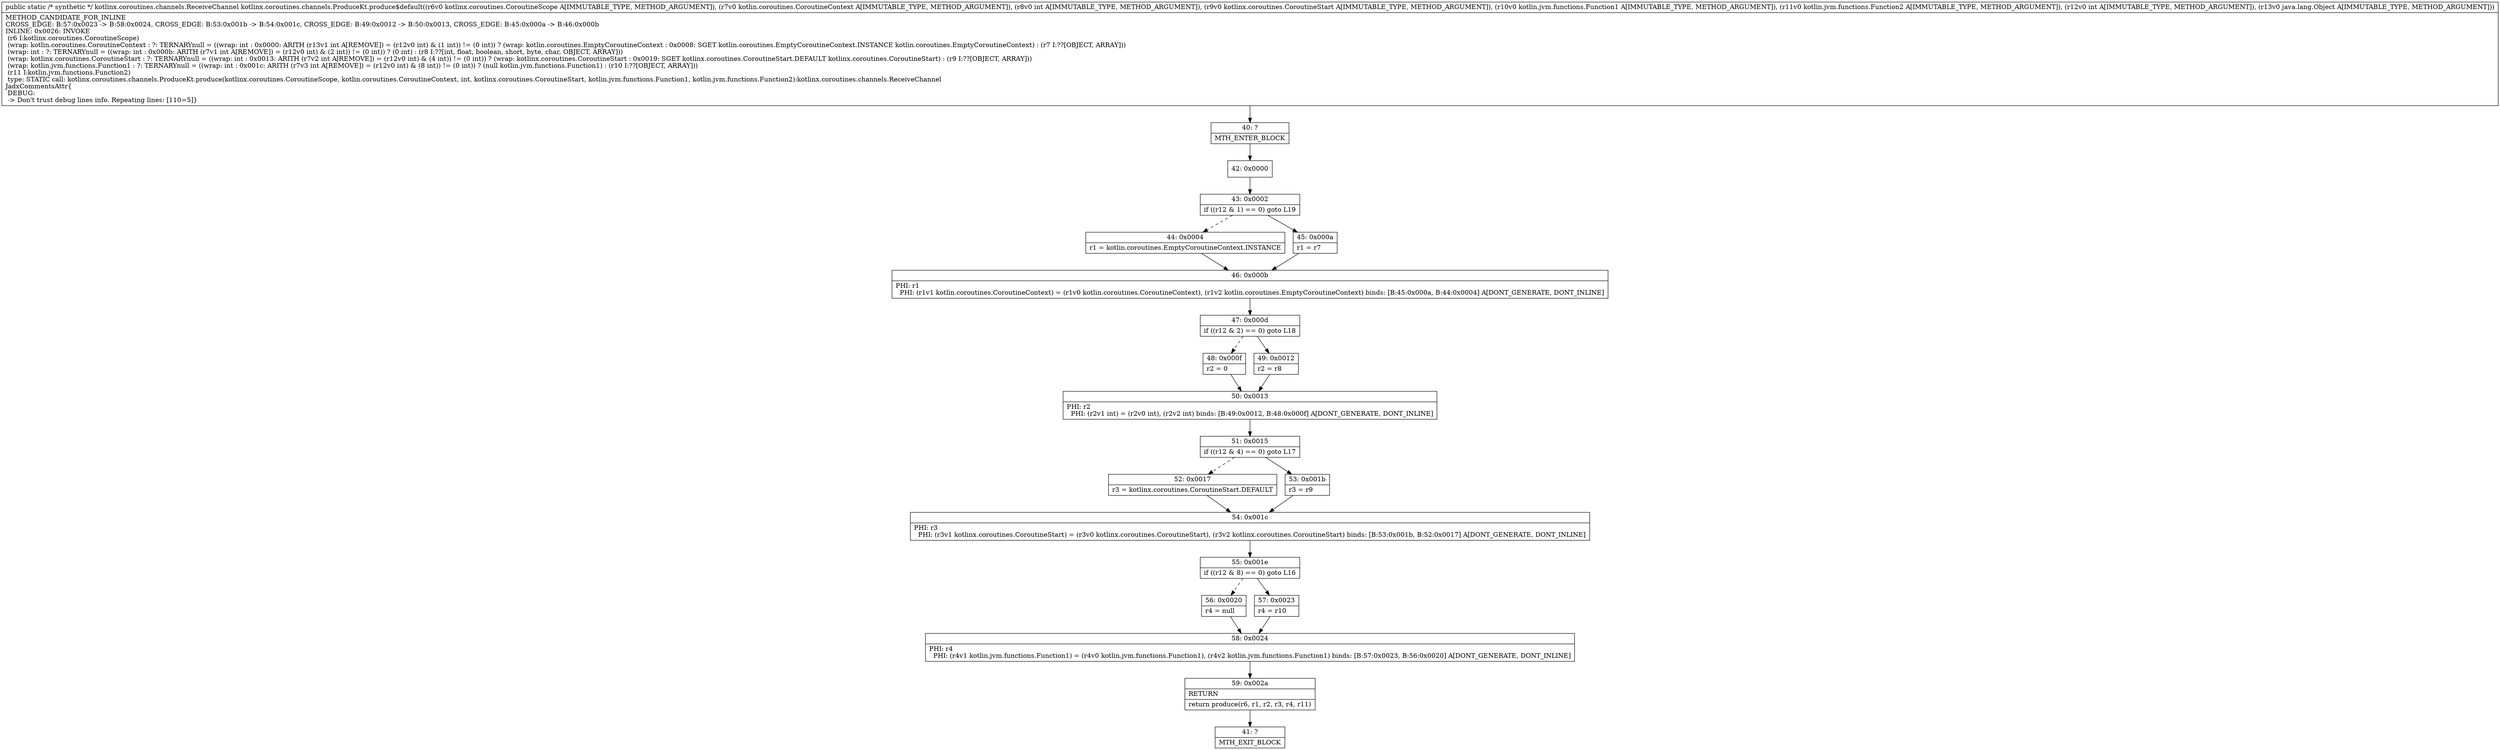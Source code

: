 digraph "CFG forkotlinx.coroutines.channels.ProduceKt.produce$default(Lkotlinx\/coroutines\/CoroutineScope;Lkotlin\/coroutines\/CoroutineContext;ILkotlinx\/coroutines\/CoroutineStart;Lkotlin\/jvm\/functions\/Function1;Lkotlin\/jvm\/functions\/Function2;ILjava\/lang\/Object;)Lkotlinx\/coroutines\/channels\/ReceiveChannel;" {
Node_40 [shape=record,label="{40\:\ ?|MTH_ENTER_BLOCK\l}"];
Node_42 [shape=record,label="{42\:\ 0x0000}"];
Node_43 [shape=record,label="{43\:\ 0x0002|if ((r12 & 1) == 0) goto L19\l}"];
Node_44 [shape=record,label="{44\:\ 0x0004|r1 = kotlin.coroutines.EmptyCoroutineContext.INSTANCE\l}"];
Node_46 [shape=record,label="{46\:\ 0x000b|PHI: r1 \l  PHI: (r1v1 kotlin.coroutines.CoroutineContext) = (r1v0 kotlin.coroutines.CoroutineContext), (r1v2 kotlin.coroutines.EmptyCoroutineContext) binds: [B:45:0x000a, B:44:0x0004] A[DONT_GENERATE, DONT_INLINE]\l}"];
Node_47 [shape=record,label="{47\:\ 0x000d|if ((r12 & 2) == 0) goto L18\l}"];
Node_48 [shape=record,label="{48\:\ 0x000f|r2 = 0\l}"];
Node_50 [shape=record,label="{50\:\ 0x0013|PHI: r2 \l  PHI: (r2v1 int) = (r2v0 int), (r2v2 int) binds: [B:49:0x0012, B:48:0x000f] A[DONT_GENERATE, DONT_INLINE]\l}"];
Node_51 [shape=record,label="{51\:\ 0x0015|if ((r12 & 4) == 0) goto L17\l}"];
Node_52 [shape=record,label="{52\:\ 0x0017|r3 = kotlinx.coroutines.CoroutineStart.DEFAULT\l}"];
Node_54 [shape=record,label="{54\:\ 0x001c|PHI: r3 \l  PHI: (r3v1 kotlinx.coroutines.CoroutineStart) = (r3v0 kotlinx.coroutines.CoroutineStart), (r3v2 kotlinx.coroutines.CoroutineStart) binds: [B:53:0x001b, B:52:0x0017] A[DONT_GENERATE, DONT_INLINE]\l}"];
Node_55 [shape=record,label="{55\:\ 0x001e|if ((r12 & 8) == 0) goto L16\l}"];
Node_56 [shape=record,label="{56\:\ 0x0020|r4 = null\l}"];
Node_58 [shape=record,label="{58\:\ 0x0024|PHI: r4 \l  PHI: (r4v1 kotlin.jvm.functions.Function1) = (r4v0 kotlin.jvm.functions.Function1), (r4v2 kotlin.jvm.functions.Function1) binds: [B:57:0x0023, B:56:0x0020] A[DONT_GENERATE, DONT_INLINE]\l}"];
Node_59 [shape=record,label="{59\:\ 0x002a|RETURN\l|return produce(r6, r1, r2, r3, r4, r11)\l}"];
Node_41 [shape=record,label="{41\:\ ?|MTH_EXIT_BLOCK\l}"];
Node_57 [shape=record,label="{57\:\ 0x0023|r4 = r10\l}"];
Node_53 [shape=record,label="{53\:\ 0x001b|r3 = r9\l}"];
Node_49 [shape=record,label="{49\:\ 0x0012|r2 = r8\l}"];
Node_45 [shape=record,label="{45\:\ 0x000a|r1 = r7\l}"];
MethodNode[shape=record,label="{public static \/* synthetic *\/ kotlinx.coroutines.channels.ReceiveChannel kotlinx.coroutines.channels.ProduceKt.produce$default((r6v0 kotlinx.coroutines.CoroutineScope A[IMMUTABLE_TYPE, METHOD_ARGUMENT]), (r7v0 kotlin.coroutines.CoroutineContext A[IMMUTABLE_TYPE, METHOD_ARGUMENT]), (r8v0 int A[IMMUTABLE_TYPE, METHOD_ARGUMENT]), (r9v0 kotlinx.coroutines.CoroutineStart A[IMMUTABLE_TYPE, METHOD_ARGUMENT]), (r10v0 kotlin.jvm.functions.Function1 A[IMMUTABLE_TYPE, METHOD_ARGUMENT]), (r11v0 kotlin.jvm.functions.Function2 A[IMMUTABLE_TYPE, METHOD_ARGUMENT]), (r12v0 int A[IMMUTABLE_TYPE, METHOD_ARGUMENT]), (r13v0 java.lang.Object A[IMMUTABLE_TYPE, METHOD_ARGUMENT]))  | METHOD_CANDIDATE_FOR_INLINE\lCROSS_EDGE: B:57:0x0023 \-\> B:58:0x0024, CROSS_EDGE: B:53:0x001b \-\> B:54:0x001c, CROSS_EDGE: B:49:0x0012 \-\> B:50:0x0013, CROSS_EDGE: B:45:0x000a \-\> B:46:0x000b\lINLINE: 0x0026: INVOKE  \l  (r6 I:kotlinx.coroutines.CoroutineScope)\l  (wrap: kotlin.coroutines.CoroutineContext : ?: TERNARYnull = ((wrap: int : 0x0000: ARITH  (r13v1 int A[REMOVE]) = (r12v0 int) & (1 int)) != (0 int)) ? (wrap: kotlin.coroutines.EmptyCoroutineContext : 0x0008: SGET   kotlin.coroutines.EmptyCoroutineContext.INSTANCE kotlin.coroutines.EmptyCoroutineContext) : (r7 I:??[OBJECT, ARRAY]))\l  (wrap: int : ?: TERNARYnull = ((wrap: int : 0x000b: ARITH  (r7v1 int A[REMOVE]) = (r12v0 int) & (2 int)) != (0 int)) ? (0 int) : (r8 I:??[int, float, boolean, short, byte, char, OBJECT, ARRAY]))\l  (wrap: kotlinx.coroutines.CoroutineStart : ?: TERNARYnull = ((wrap: int : 0x0013: ARITH  (r7v2 int A[REMOVE]) = (r12v0 int) & (4 int)) != (0 int)) ? (wrap: kotlinx.coroutines.CoroutineStart : 0x0019: SGET   kotlinx.coroutines.CoroutineStart.DEFAULT kotlinx.coroutines.CoroutineStart) : (r9 I:??[OBJECT, ARRAY]))\l  (wrap: kotlin.jvm.functions.Function1 : ?: TERNARYnull = ((wrap: int : 0x001c: ARITH  (r7v3 int A[REMOVE]) = (r12v0 int) & (8 int)) != (0 int)) ? (null kotlin.jvm.functions.Function1) : (r10 I:??[OBJECT, ARRAY]))\l  (r11 I:kotlin.jvm.functions.Function2)\l type: STATIC call: kotlinx.coroutines.channels.ProduceKt.produce(kotlinx.coroutines.CoroutineScope, kotlin.coroutines.CoroutineContext, int, kotlinx.coroutines.CoroutineStart, kotlin.jvm.functions.Function1, kotlin.jvm.functions.Function2):kotlinx.coroutines.channels.ReceiveChannel\lJadxCommentsAttr\{\l DEBUG: \l \-\> Don't trust debug lines info. Repeating lines: [110=5]\}\l}"];
MethodNode -> Node_40;Node_40 -> Node_42;
Node_42 -> Node_43;
Node_43 -> Node_44[style=dashed];
Node_43 -> Node_45;
Node_44 -> Node_46;
Node_46 -> Node_47;
Node_47 -> Node_48[style=dashed];
Node_47 -> Node_49;
Node_48 -> Node_50;
Node_50 -> Node_51;
Node_51 -> Node_52[style=dashed];
Node_51 -> Node_53;
Node_52 -> Node_54;
Node_54 -> Node_55;
Node_55 -> Node_56[style=dashed];
Node_55 -> Node_57;
Node_56 -> Node_58;
Node_58 -> Node_59;
Node_59 -> Node_41;
Node_57 -> Node_58;
Node_53 -> Node_54;
Node_49 -> Node_50;
Node_45 -> Node_46;
}

